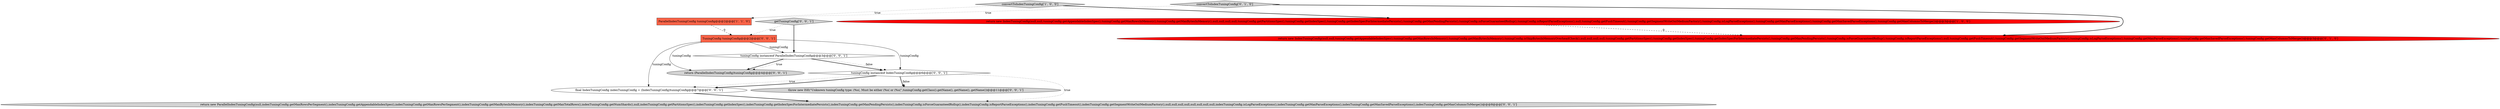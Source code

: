 digraph {
2 [style = filled, label = "ParallelIndexTuningConfig tuningConfig@@@2@@@['1', '1', '0']", fillcolor = tomato, shape = box image = "AAA0AAABBB1BBB"];
3 [style = filled, label = "return new IndexTuningConfig(null,null,tuningConfig.getAppendableIndexSpec(),tuningConfig.getMaxRowsInMemory(),tuningConfig.getMaxBytesInMemory(),tuningConfig.isSkipBytesInMemoryOverheadCheck(),null,null,null,null,tuningConfig.getPartitionsSpec(),tuningConfig.getIndexSpec(),tuningConfig.getIndexSpecForIntermediatePersists(),tuningConfig.getMaxPendingPersists(),tuningConfig.isForceGuaranteedRollup(),tuningConfig.isReportParseExceptions(),null,tuningConfig.getPushTimeout(),tuningConfig.getSegmentWriteOutMediumFactory(),tuningConfig.isLogParseExceptions(),tuningConfig.getMaxParseExceptions(),tuningConfig.getMaxSavedParseExceptions(),tuningConfig.getMaxColumnsToMerge())@@@3@@@['0', '1', '0']", fillcolor = red, shape = ellipse image = "AAA1AAABBB2BBB"];
9 [style = filled, label = "TuningConfig tuningConfig@@@2@@@['0', '0', '1']", fillcolor = tomato, shape = box image = "AAA0AAABBB3BBB"];
12 [style = filled, label = "tuningConfig instanceof ParallelIndexTuningConfig@@@3@@@['0', '0', '1']", fillcolor = white, shape = diamond image = "AAA0AAABBB3BBB"];
8 [style = filled, label = "getTuningConfig['0', '0', '1']", fillcolor = lightgray, shape = diamond image = "AAA0AAABBB3BBB"];
7 [style = filled, label = "throw new ISE(\"Unknown tuningConfig type: (%s(, Must be either (%s( or (%s(\",tuningConfig.getClass().getName(),.getName(),.getName())@@@11@@@['0', '0', '1']", fillcolor = lightgray, shape = ellipse image = "AAA0AAABBB3BBB"];
6 [style = filled, label = "final IndexTuningConfig indexTuningConfig = (IndexTuningConfig)tuningConfig@@@7@@@['0', '0', '1']", fillcolor = white, shape = ellipse image = "AAA0AAABBB3BBB"];
4 [style = filled, label = "convertToIndexTuningConfig['0', '1', '0']", fillcolor = lightgray, shape = diamond image = "AAA0AAABBB2BBB"];
11 [style = filled, label = "return (ParallelIndexTuningConfig)tuningConfig@@@4@@@['0', '0', '1']", fillcolor = lightgray, shape = ellipse image = "AAA0AAABBB3BBB"];
5 [style = filled, label = "tuningConfig instanceof IndexTuningConfig@@@6@@@['0', '0', '1']", fillcolor = white, shape = diamond image = "AAA0AAABBB3BBB"];
1 [style = filled, label = "return new IndexTuningConfig(null,null,tuningConfig.getAppendableIndexSpec(),tuningConfig.getMaxRowsInMemory(),tuningConfig.getMaxBytesInMemory(),null,null,null,null,tuningConfig.getPartitionsSpec(),tuningConfig.getIndexSpec(),tuningConfig.getIndexSpecForIntermediatePersists(),tuningConfig.getMaxPendingPersists(),tuningConfig.isForceGuaranteedRollup(),tuningConfig.isReportParseExceptions(),null,tuningConfig.getPushTimeout(),tuningConfig.getSegmentWriteOutMediumFactory(),tuningConfig.isLogParseExceptions(),tuningConfig.getMaxParseExceptions(),tuningConfig.getMaxSavedParseExceptions(),tuningConfig.getMaxColumnsToMerge())@@@3@@@['1', '0', '0']", fillcolor = red, shape = ellipse image = "AAA1AAABBB1BBB"];
10 [style = filled, label = "return new ParallelIndexTuningConfig(null,indexTuningConfig.getMaxRowsPerSegment(),indexTuningConfig.getAppendableIndexSpec(),indexTuningConfig.getMaxRowsPerSegment(),indexTuningConfig.getMaxBytesInMemory(),indexTuningConfig.getMaxTotalRows(),indexTuningConfig.getNumShards(),null,indexTuningConfig.getPartitionsSpec(),indexTuningConfig.getIndexSpec(),indexTuningConfig.getIndexSpecForIntermediatePersists(),indexTuningConfig.getMaxPendingPersists(),indexTuningConfig.isForceGuaranteedRollup(),indexTuningConfig.isReportParseExceptions(),indexTuningConfig.getPushTimeout(),indexTuningConfig.getSegmentWriteOutMediumFactory(),null,null,null,null,null,null,null,null,indexTuningConfig.isLogParseExceptions(),indexTuningConfig.getMaxParseExceptions(),indexTuningConfig.getMaxSavedParseExceptions(),indexTuningConfig.getMaxColumnsToMerge())@@@8@@@['0', '0', '1']", fillcolor = lightgray, shape = ellipse image = "AAA0AAABBB3BBB"];
0 [style = filled, label = "convertToIndexTuningConfig['1', '0', '0']", fillcolor = lightgray, shape = diamond image = "AAA0AAABBB1BBB"];
4->3 [style = bold, label=""];
1->3 [style = dashed, label="0"];
12->5 [style = bold, label=""];
5->10 [style = dotted, label="true"];
5->7 [style = dotted, label="false"];
12->11 [style = bold, label=""];
5->6 [style = dotted, label="true"];
9->12 [style = solid, label="tuningConfig"];
9->11 [style = solid, label="tuningConfig"];
9->6 [style = solid, label="tuningConfig"];
12->5 [style = dotted, label="false"];
12->11 [style = dotted, label="true"];
5->6 [style = bold, label=""];
2->9 [style = dashed, label="0"];
0->1 [style = bold, label=""];
6->10 [style = bold, label=""];
9->5 [style = solid, label="tuningConfig"];
8->12 [style = bold, label=""];
5->7 [style = bold, label=""];
8->9 [style = dotted, label="true"];
0->2 [style = dotted, label="true"];
4->2 [style = dotted, label="true"];
}

